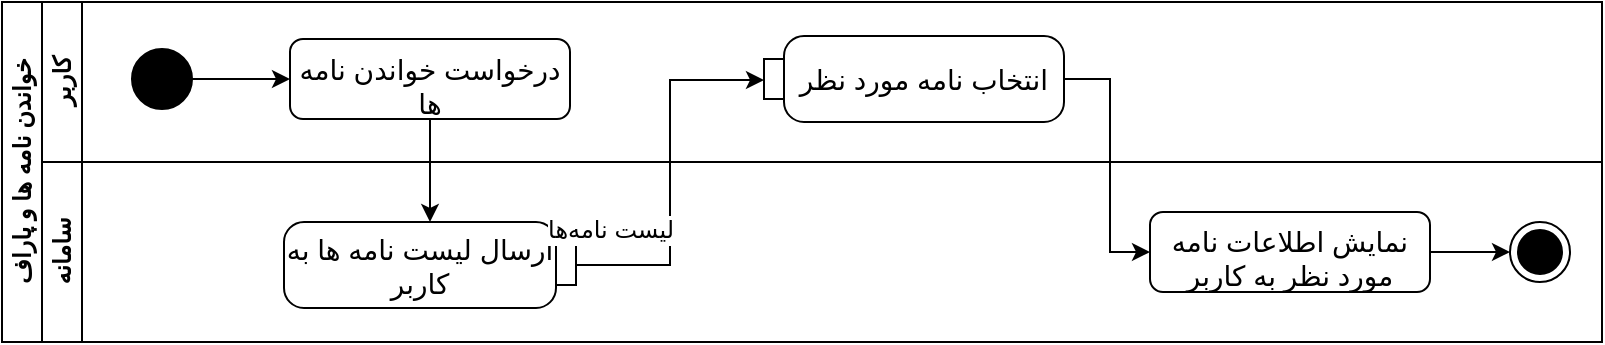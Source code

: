 <mxfile version="23.0.2" type="google">
  <diagram name="‫صفحه - 1‬" id="HE2TYPNpu1qyQoRF8X_Q">
    <mxGraphModel grid="1" page="1" gridSize="10" guides="1" tooltips="1" connect="1" arrows="1" fold="1" pageScale="1" pageWidth="827" pageHeight="1169" math="0" shadow="0">
      <root>
        <mxCell id="0" />
        <mxCell id="1" parent="0" />
        <mxCell id="C-CL1DQKoUapr8Z-hu3X-1" value="خواندن نامه ها و پاراف" style="swimlane;html=1;childLayout=stackLayout;resizeParent=1;resizeParentMax=0;horizontal=0;startSize=20;horizontalStack=0;" vertex="1" parent="1">
          <mxGeometry x="76" y="120" width="800" height="170" as="geometry" />
        </mxCell>
        <mxCell id="C-CL1DQKoUapr8Z-hu3X-2" value="کاربر" style="swimlane;html=1;startSize=20;horizontal=0;" vertex="1" parent="C-CL1DQKoUapr8Z-hu3X-1">
          <mxGeometry x="20" width="780" height="80" as="geometry">
            <mxRectangle x="20" width="490" height="30" as="alternateBounds" />
          </mxGeometry>
        </mxCell>
        <mxCell id="C-CL1DQKoUapr8Z-hu3X-3" style="edgeStyle=orthogonalEdgeStyle;rounded=0;orthogonalLoop=1;jettySize=auto;html=1;" edge="1" parent="C-CL1DQKoUapr8Z-hu3X-2" source="C-CL1DQKoUapr8Z-hu3X-4" target="C-CL1DQKoUapr8Z-hu3X-5">
          <mxGeometry relative="1" as="geometry">
            <mxPoint x="110" y="32" as="targetPoint" />
          </mxGeometry>
        </mxCell>
        <mxCell id="C-CL1DQKoUapr8Z-hu3X-4" value="" style="ellipse;fillColor=strokeColor;html=1;" vertex="1" parent="C-CL1DQKoUapr8Z-hu3X-2">
          <mxGeometry x="45" y="23.5" width="30" height="30" as="geometry" />
        </mxCell>
        <mxCell id="C-CL1DQKoUapr8Z-hu3X-5" value="&lt;font style=&quot;font-size: 14px;&quot;&gt;درخواست خواندن نامه ها&lt;br&gt;&lt;/font&gt;" style="html=1;align=center;verticalAlign=top;rounded=1;absoluteArcSize=1;arcSize=13;dashed=0;whiteSpace=wrap;" vertex="1" parent="C-CL1DQKoUapr8Z-hu3X-2">
          <mxGeometry x="124" y="18.5" width="140" height="40" as="geometry" />
        </mxCell>
        <mxCell id="RVq5LIi0kweVAz1DwDK4-3" value="&lt;font style=&quot;font-size: 14px;&quot;&gt;انتخاب نامه مورد نظر&lt;/font&gt;" style="shape=mxgraph.uml25.action;html=1;align=center;verticalAlign=middle;absoluteArcSize=1;arcSize=10;dashed=0;spacingLeft=10;flipH=1;whiteSpace=wrap;" vertex="1" parent="C-CL1DQKoUapr8Z-hu3X-2">
          <mxGeometry x="361" y="17" width="150" height="43" as="geometry" />
        </mxCell>
        <mxCell id="C-CL1DQKoUapr8Z-hu3X-21" value="سامانه" style="swimlane;html=1;startSize=20;horizontal=0;" vertex="1" parent="C-CL1DQKoUapr8Z-hu3X-1">
          <mxGeometry x="20" y="80" width="780" height="90" as="geometry" />
        </mxCell>
        <mxCell id="RVq5LIi0kweVAz1DwDK4-2" value="&lt;font style=&quot;font-size: 14px;&quot;&gt;ارسال لیست نامه ها به کاربر&lt;/font&gt;" style="shape=mxgraph.uml25.action;html=1;align=center;verticalAlign=middle;absoluteArcSize=1;arcSize=10;dashed=0;spacingRight=10;whiteSpace=wrap;" vertex="1" parent="C-CL1DQKoUapr8Z-hu3X-21">
          <mxGeometry x="121" y="30" width="146" height="43" as="geometry" />
        </mxCell>
        <mxCell id="C-CL1DQKoUapr8Z-hu3X-22" value="" style="ellipse;html=1;shape=endState;fillColor=strokeColor;" vertex="1" parent="C-CL1DQKoUapr8Z-hu3X-21">
          <mxGeometry x="734" y="30" width="30" height="30" as="geometry" />
        </mxCell>
        <mxCell id="C-CL1DQKoUapr8Z-hu3X-33" style="edgeStyle=orthogonalEdgeStyle;rounded=0;orthogonalLoop=1;jettySize=auto;html=1;" edge="1" parent="C-CL1DQKoUapr8Z-hu3X-21" source="C-CL1DQKoUapr8Z-hu3X-34" target="C-CL1DQKoUapr8Z-hu3X-22">
          <mxGeometry relative="1" as="geometry" />
        </mxCell>
        <mxCell id="C-CL1DQKoUapr8Z-hu3X-34" value="&lt;font style=&quot;font-size: 14px;&quot;&gt;نمایش اطلاعات نامه مورد نظر به کاربر&lt;/font&gt;" style="html=1;align=center;verticalAlign=top;rounded=1;absoluteArcSize=1;arcSize=13;dashed=0;whiteSpace=wrap;" vertex="1" parent="C-CL1DQKoUapr8Z-hu3X-21">
          <mxGeometry x="554" y="25" width="140" height="40" as="geometry" />
        </mxCell>
        <mxCell id="C-CL1DQKoUapr8Z-hu3X-35" style="edgeStyle=orthogonalEdgeStyle;rounded=0;orthogonalLoop=1;jettySize=auto;html=1;" edge="1" parent="C-CL1DQKoUapr8Z-hu3X-1" source="C-CL1DQKoUapr8Z-hu3X-5" target="RVq5LIi0kweVAz1DwDK4-2">
          <mxGeometry relative="1" as="geometry">
            <Array as="points" />
          </mxGeometry>
        </mxCell>
        <mxCell id="C-CL1DQKoUapr8Z-hu3X-36" style="edgeStyle=orthogonalEdgeStyle;rounded=0;orthogonalLoop=1;jettySize=auto;html=1;" edge="1" parent="C-CL1DQKoUapr8Z-hu3X-1" source="RVq5LIi0kweVAz1DwDK4-2" target="RVq5LIi0kweVAz1DwDK4-3">
          <mxGeometry relative="1" as="geometry">
            <mxPoint x="323.395" y="99.72" as="targetPoint" />
            <Array as="points">
              <mxPoint x="334" y="132" />
              <mxPoint x="334" y="39" />
            </Array>
          </mxGeometry>
        </mxCell>
        <mxCell id="RVq5LIi0kweVAz1DwDK4-6" value="&lt;font style=&quot;font-size: 12px;&quot;&gt;لیست نامه‌ها&lt;/font&gt;" style="edgeLabel;html=1;align=center;verticalAlign=middle;resizable=0;points=[];" connectable="0" vertex="1" parent="C-CL1DQKoUapr8Z-hu3X-36">
          <mxGeometry x="-0.133" y="2" relative="1" as="geometry">
            <mxPoint x="-28" y="16" as="offset" />
          </mxGeometry>
        </mxCell>
        <mxCell id="RVq5LIi0kweVAz1DwDK4-7" style="edgeStyle=orthogonalEdgeStyle;rounded=0;orthogonalLoop=1;jettySize=auto;html=1;" edge="1" parent="C-CL1DQKoUapr8Z-hu3X-1" source="RVq5LIi0kweVAz1DwDK4-3" target="C-CL1DQKoUapr8Z-hu3X-34">
          <mxGeometry relative="1" as="geometry">
            <Array as="points">
              <mxPoint x="554" y="39" />
              <mxPoint x="554" y="125" />
            </Array>
          </mxGeometry>
        </mxCell>
      </root>
    </mxGraphModel>
  </diagram>
</mxfile>
